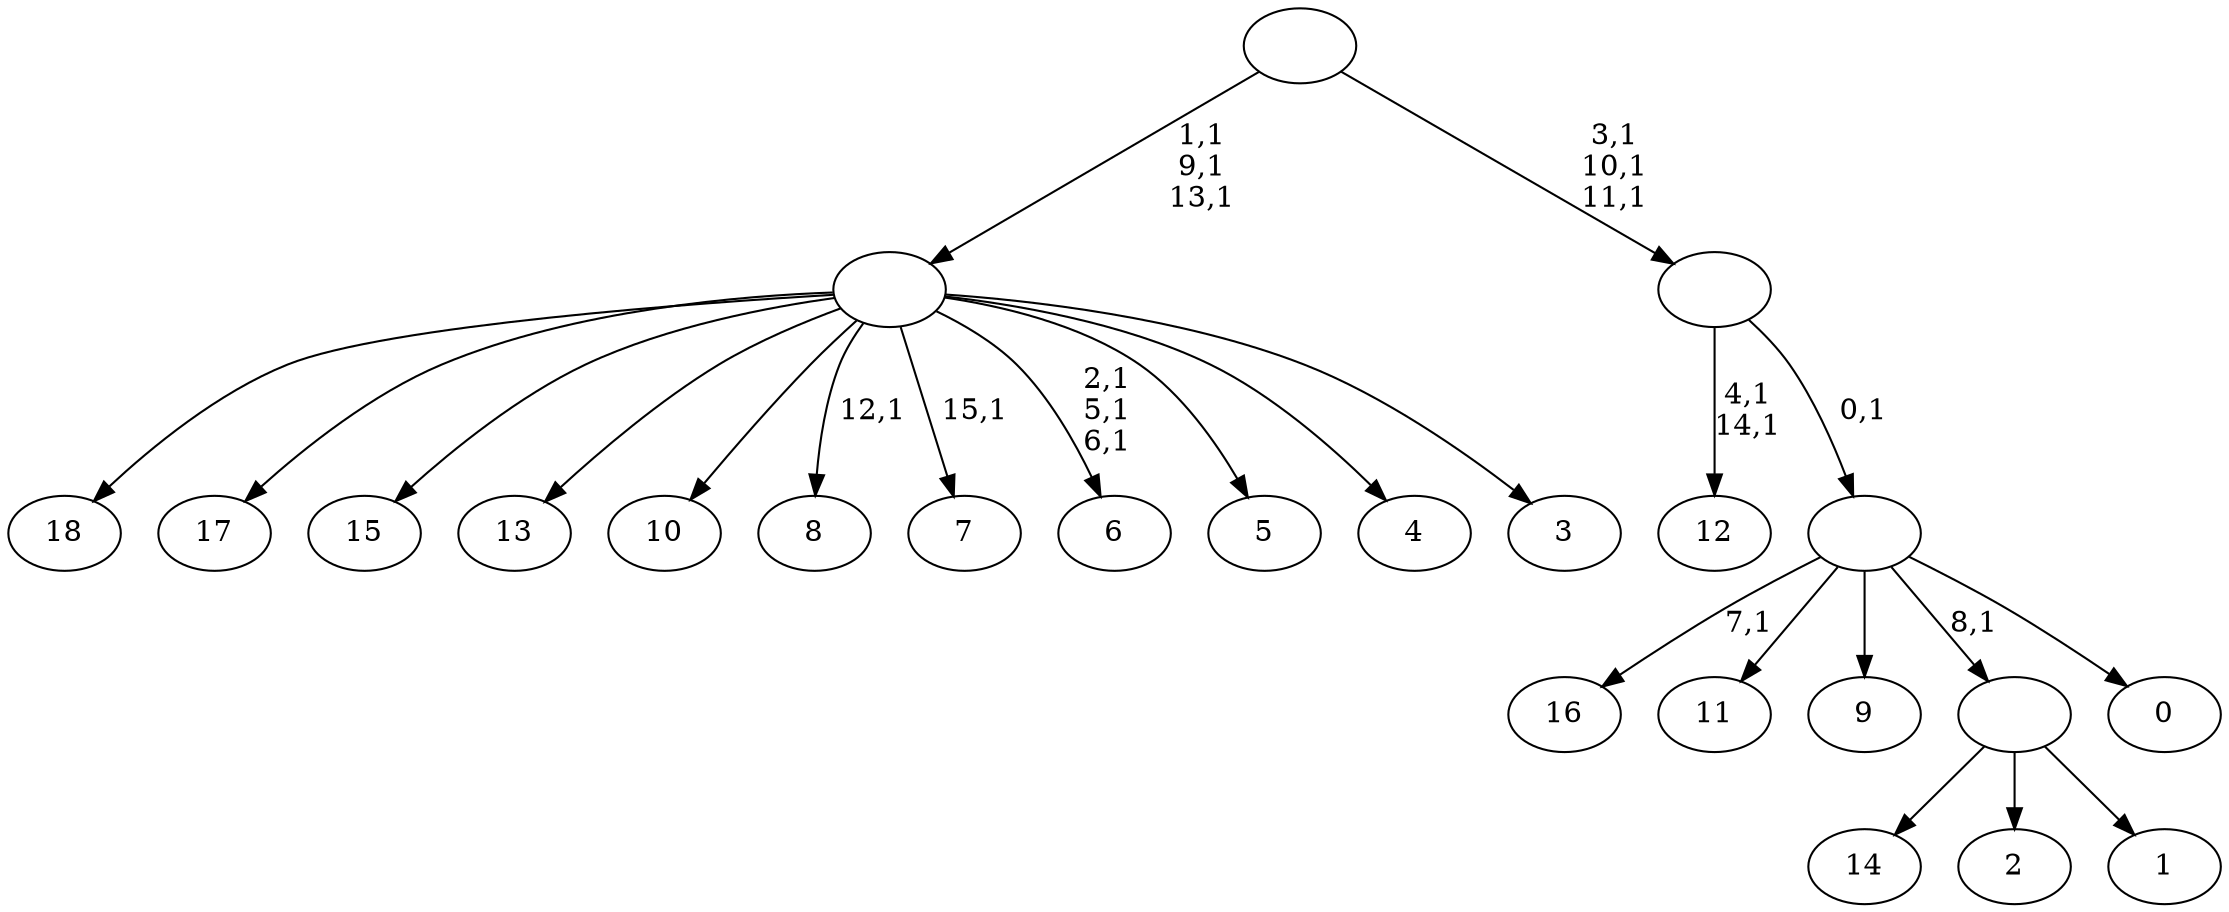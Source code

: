 digraph T {
	35 [label="18"]
	34 [label="17"]
	33 [label="16"]
	31 [label="15"]
	30 [label="14"]
	29 [label="13"]
	28 [label="12"]
	25 [label="11"]
	24 [label="10"]
	23 [label="9"]
	22 [label="8"]
	20 [label="7"]
	18 [label="6"]
	14 [label="5"]
	13 [label="4"]
	12 [label="3"]
	11 [label=""]
	8 [label="2"]
	7 [label="1"]
	6 [label=""]
	5 [label="0"]
	4 [label=""]
	3 [label=""]
	0 [label=""]
	11 -> 18 [label="2,1\n5,1\n6,1"]
	11 -> 20 [label="15,1"]
	11 -> 22 [label="12,1"]
	11 -> 35 [label=""]
	11 -> 34 [label=""]
	11 -> 31 [label=""]
	11 -> 29 [label=""]
	11 -> 24 [label=""]
	11 -> 14 [label=""]
	11 -> 13 [label=""]
	11 -> 12 [label=""]
	6 -> 30 [label=""]
	6 -> 8 [label=""]
	6 -> 7 [label=""]
	4 -> 33 [label="7,1"]
	4 -> 25 [label=""]
	4 -> 23 [label=""]
	4 -> 6 [label="8,1"]
	4 -> 5 [label=""]
	3 -> 28 [label="4,1\n14,1"]
	3 -> 4 [label="0,1"]
	0 -> 3 [label="3,1\n10,1\n11,1"]
	0 -> 11 [label="1,1\n9,1\n13,1"]
}
